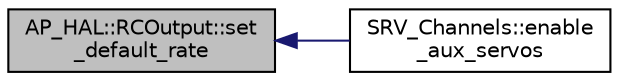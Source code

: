 digraph "AP_HAL::RCOutput::set_default_rate"
{
 // INTERACTIVE_SVG=YES
  edge [fontname="Helvetica",fontsize="10",labelfontname="Helvetica",labelfontsize="10"];
  node [fontname="Helvetica",fontsize="10",shape=record];
  rankdir="LR";
  Node1 [label="AP_HAL::RCOutput::set\l_default_rate",height=0.2,width=0.4,color="black", fillcolor="grey75", style="filled", fontcolor="black"];
  Node1 -> Node2 [dir="back",color="midnightblue",fontsize="10",style="solid",fontname="Helvetica"];
  Node2 [label="SRV_Channels::enable\l_aux_servos",height=0.2,width=0.4,color="black", fillcolor="white", style="filled",URL="$classSRV__Channels.html#ad4306fcdcf8ba30daa7c0bf62072ca2a",tooltip="Should be called after the the servo functions have been initialized. "];
}
